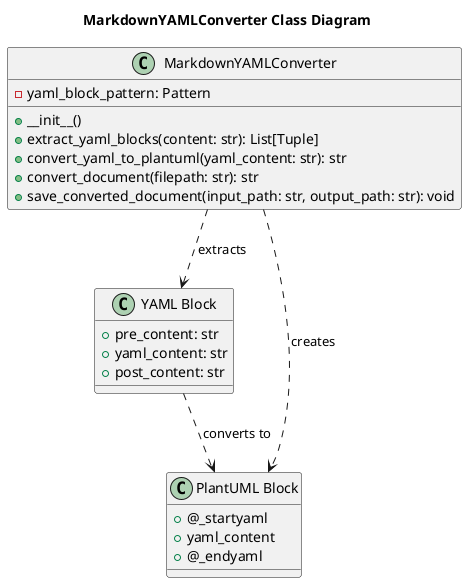 @startuml
title MarkdownYAMLConverter Class Diagram

class MarkdownYAMLConverter {
    - yaml_block_pattern: Pattern
    + __init__()
    + extract_yaml_blocks(content: str): List[Tuple]
    + convert_yaml_to_plantuml(yaml_content: str): str
    + convert_document(filepath: str): str
    + save_converted_document(input_path: str, output_path: str): void
}

class "YAML Block" as YB {
    + pre_content: str
    + yaml_content: str
    + post_content: str
}

class "PlantUML Block" as PB {
    + @_startyaml
    + yaml_content
    + @_endyaml
}

MarkdownYAMLConverter ..> YB: extracts
MarkdownYAMLConverter ..> PB: creates
YB ..> PB: converts to

@enduml

